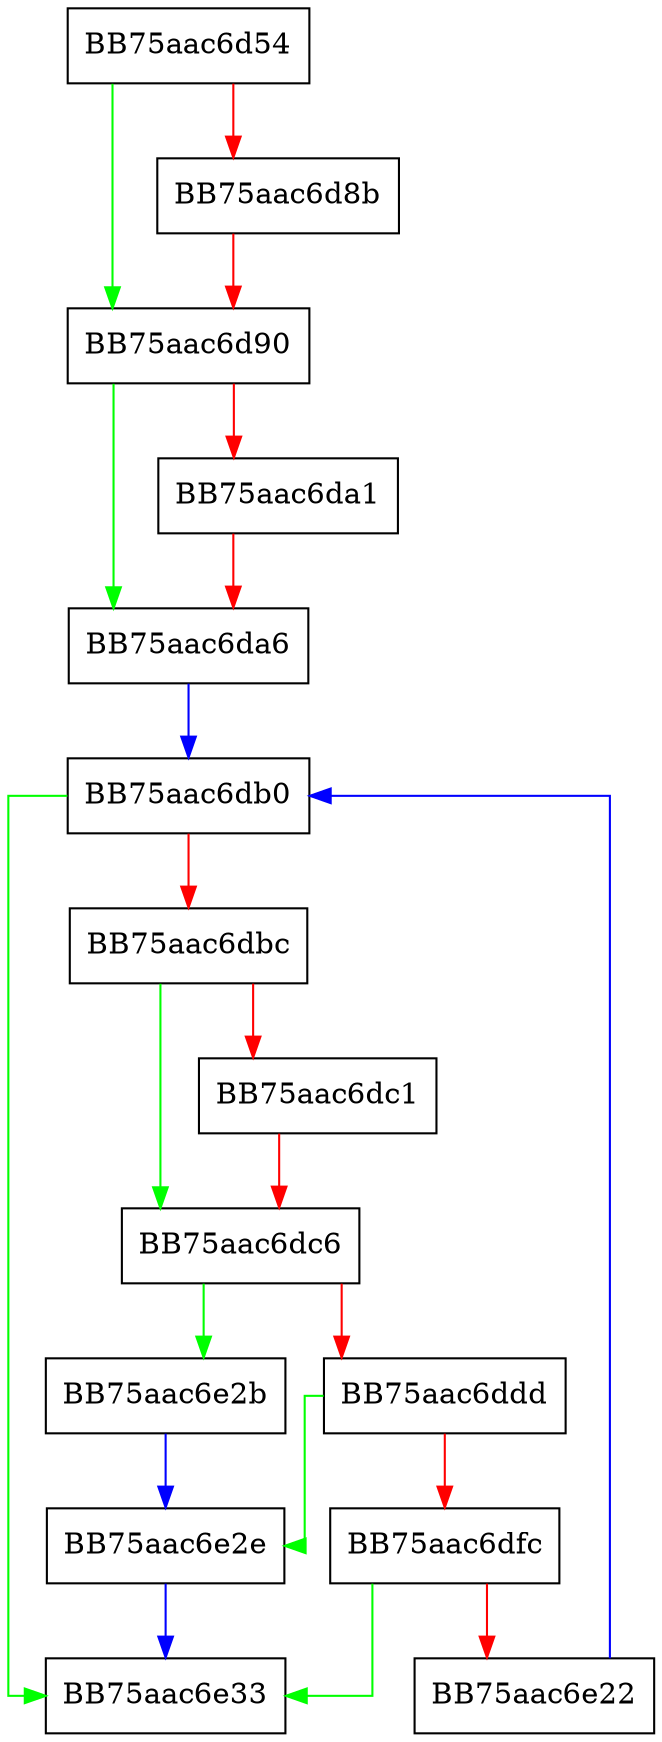digraph build {
  node [shape="box"];
  graph [splines=ortho];
  BB75aac6d54 -> BB75aac6d90 [color="green"];
  BB75aac6d54 -> BB75aac6d8b [color="red"];
  BB75aac6d8b -> BB75aac6d90 [color="red"];
  BB75aac6d90 -> BB75aac6da6 [color="green"];
  BB75aac6d90 -> BB75aac6da1 [color="red"];
  BB75aac6da1 -> BB75aac6da6 [color="red"];
  BB75aac6da6 -> BB75aac6db0 [color="blue"];
  BB75aac6db0 -> BB75aac6e33 [color="green"];
  BB75aac6db0 -> BB75aac6dbc [color="red"];
  BB75aac6dbc -> BB75aac6dc6 [color="green"];
  BB75aac6dbc -> BB75aac6dc1 [color="red"];
  BB75aac6dc1 -> BB75aac6dc6 [color="red"];
  BB75aac6dc6 -> BB75aac6e2b [color="green"];
  BB75aac6dc6 -> BB75aac6ddd [color="red"];
  BB75aac6ddd -> BB75aac6e2e [color="green"];
  BB75aac6ddd -> BB75aac6dfc [color="red"];
  BB75aac6dfc -> BB75aac6e33 [color="green"];
  BB75aac6dfc -> BB75aac6e22 [color="red"];
  BB75aac6e22 -> BB75aac6db0 [color="blue"];
  BB75aac6e2b -> BB75aac6e2e [color="blue"];
  BB75aac6e2e -> BB75aac6e33 [color="blue"];
}